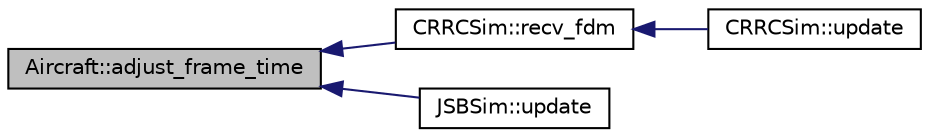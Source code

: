 digraph "Aircraft::adjust_frame_time"
{
 // INTERACTIVE_SVG=YES
  edge [fontname="Helvetica",fontsize="10",labelfontname="Helvetica",labelfontsize="10"];
  node [fontname="Helvetica",fontsize="10",shape=record];
  rankdir="LR";
  Node1 [label="Aircraft::adjust_frame_time",height=0.2,width=0.4,color="black", fillcolor="grey75", style="filled" fontcolor="black"];
  Node1 -> Node2 [dir="back",color="midnightblue",fontsize="10",style="solid",fontname="Helvetica"];
  Node2 [label="CRRCSim::recv_fdm",height=0.2,width=0.4,color="black", fillcolor="white", style="filled",URL="$classCRRCSim.html#a372323133793618a7ff4bd13c156e91f"];
  Node2 -> Node3 [dir="back",color="midnightblue",fontsize="10",style="solid",fontname="Helvetica"];
  Node3 [label="CRRCSim::update",height=0.2,width=0.4,color="black", fillcolor="white", style="filled",URL="$classCRRCSim.html#ab08e79ebbb84fd46e62c3da83f2c650f"];
  Node1 -> Node4 [dir="back",color="midnightblue",fontsize="10",style="solid",fontname="Helvetica"];
  Node4 [label="JSBSim::update",height=0.2,width=0.4,color="black", fillcolor="white", style="filled",URL="$classJSBSim.html#af578b81cce90bf59daea6eccc4c09549"];
}
